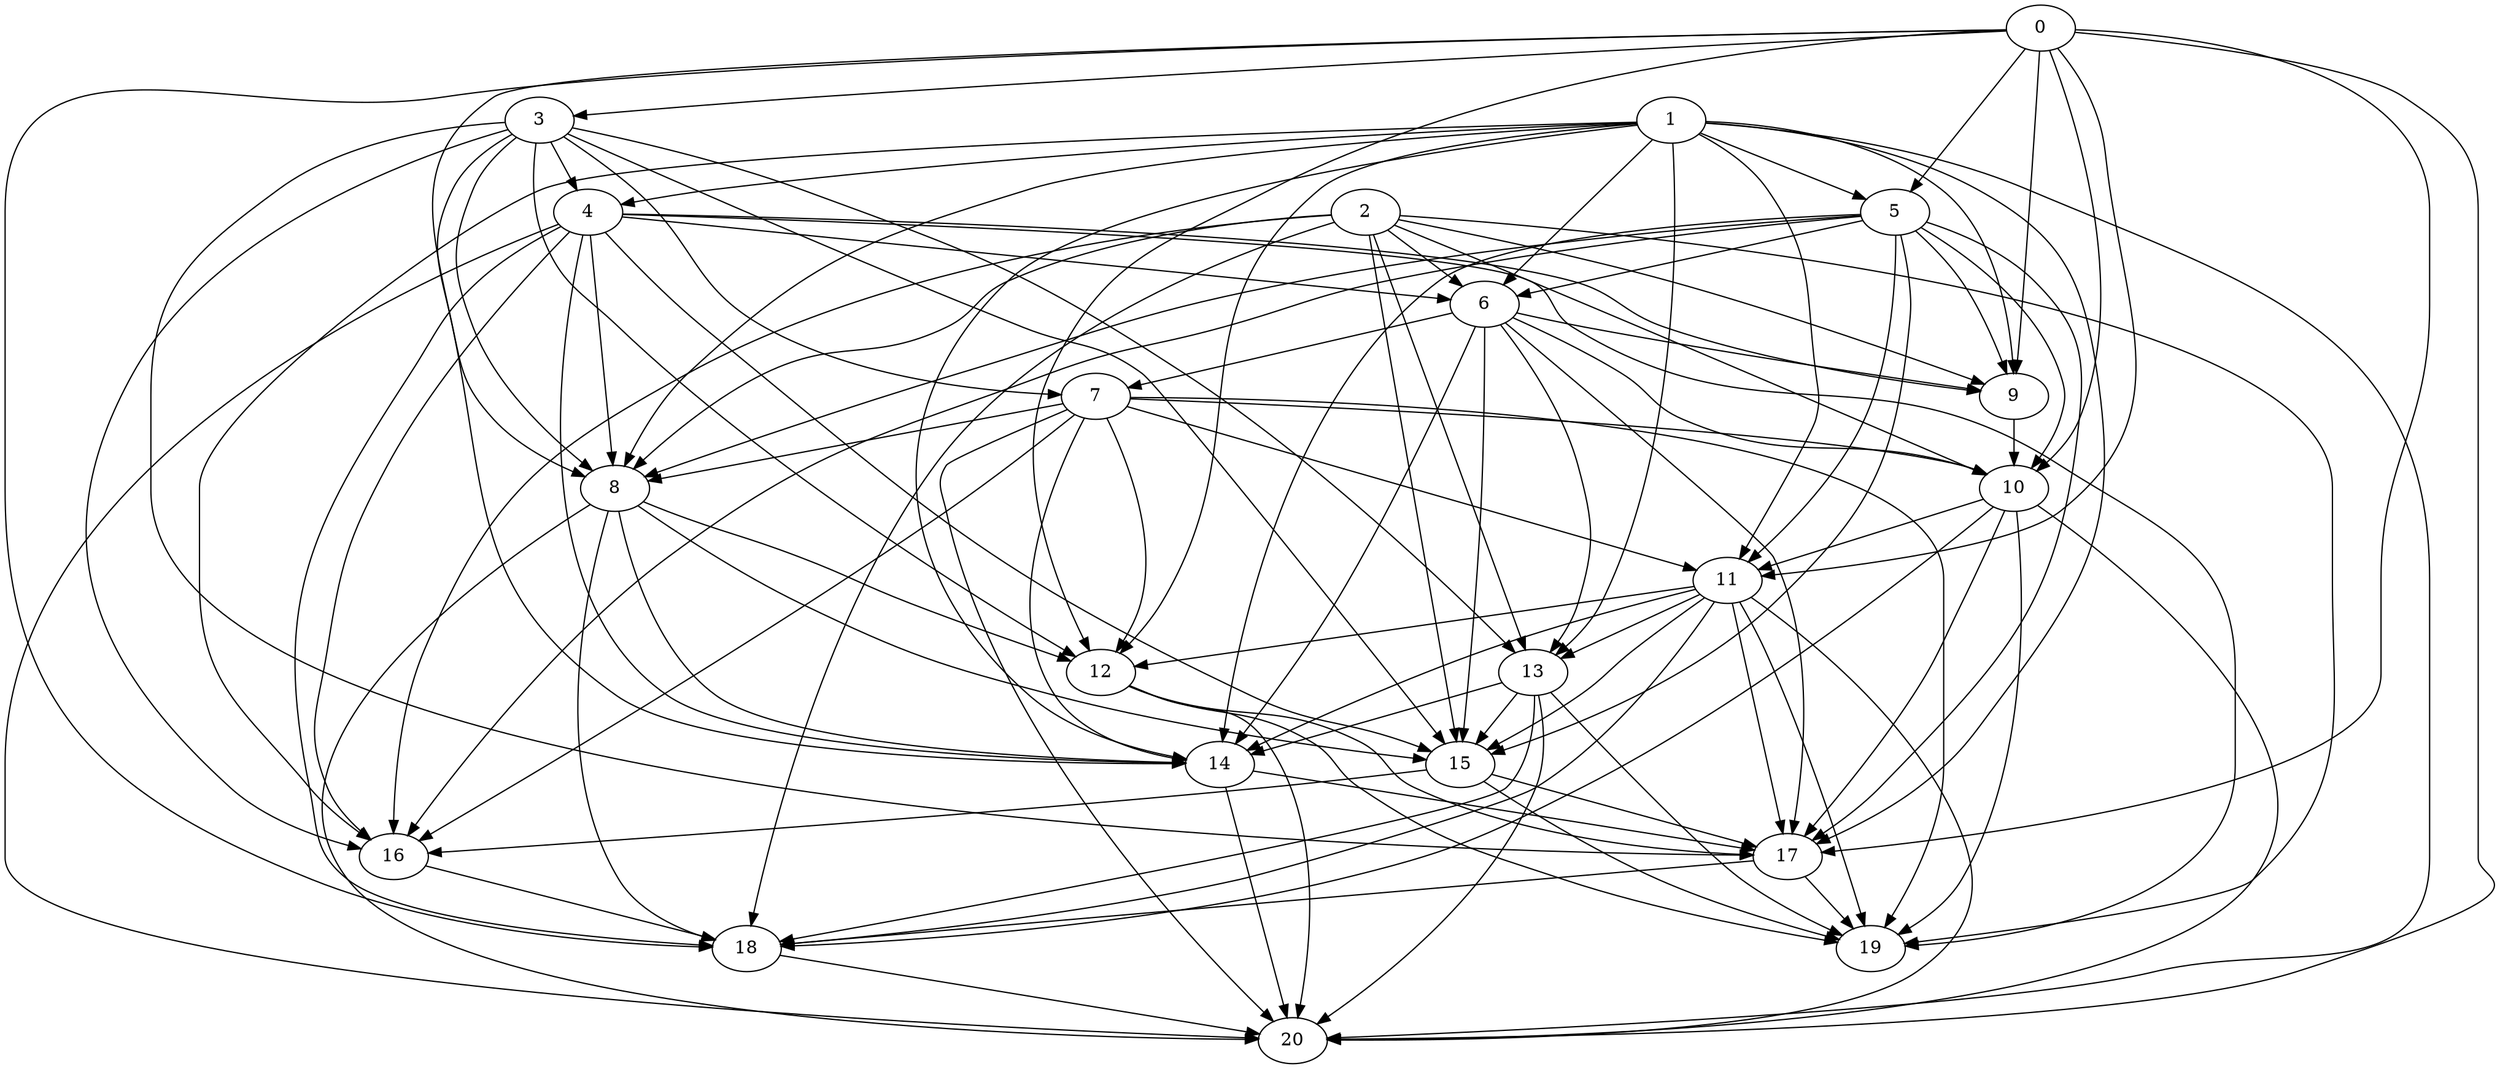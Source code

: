 digraph "Random_Nodes_21_Density_5.19_CCR_10.10_WeightType_Random" {
	graph ["Duplicate states"=0,
		GraphType=Random,
		"Max states in OPEN"=0,
		Modes="120000ms; topo-ordered tasks, ; Pruning: task equivalence, fixed order ready list, ; F-value: ; Optimisation: best schedule length (\
SL) optimisation on equal, ",
		NumberOfTasks=21,
		"Pruned using list schedule length"=176603,
		"States removed from OPEN"=0,
		TargetSystem="Homogeneous-2",
		"Time to schedule (ms)"=1912,
		"Total idle time"=90,
		"Total schedule length"=132,
		"Total sequential time"=147,
		"Total states created"=796390
	];
	0	["Finish time"=9,
		Processor=0,
		"Start time"=0,
		Weight=9];
	3	["Finish time"=19,
		Processor=0,
		"Start time"=9,
		Weight=10];
	0 -> 3	[Weight=18];
	5	["Finish time"=35,
		Processor=0,
		"Start time"=28,
		Weight=7];
	0 -> 5	[Weight=14];
	9	["Finish time"=48,
		Processor=0,
		"Start time"=45,
		Weight=3];
	0 -> 9	[Weight=5];
	10	["Finish time"=70,
		Processor=0,
		"Start time"=61,
		Weight=9];
	0 -> 10	[Weight=12];
	11	["Finish time"=75,
		Processor=0,
		"Start time"=70,
		Weight=5];
	0 -> 11	[Weight=23];
	8	["Finish time"=61,
		Processor=0,
		"Start time"=57,
		Weight=4];
	0 -> 8	[Weight=9];
	12	["Finish time"=104,
		Processor=0,
		"Start time"=94,
		Weight=10];
	0 -> 12	[Weight=9];
	17	["Finish time"=113,
		Processor=0,
		"Start time"=104,
		Weight=9];
	0 -> 17	[Weight=12];
	18	["Finish time"=127,
		Processor=0,
		"Start time"=119,
		Weight=8];
	0 -> 18	[Weight=18];
	20	["Finish time"=132,
		Processor=0,
		"Start time"=127,
		Weight=5];
	0 -> 20	[Weight=21];
	4	["Finish time"=28,
		Processor=0,
		"Start time"=19,
		Weight=9];
	3 -> 4	[Weight=21];
	7	["Finish time"=57,
		Processor=0,
		"Start time"=48,
		Weight=9];
	3 -> 7	[Weight=7];
	13	["Finish time"=82,
		Processor=0,
		"Start time"=75,
		Weight=7];
	3 -> 13	[Weight=14];
	3 -> 8	[Weight=16];
	15	["Finish time"=92,
		Processor=0,
		"Start time"=82,
		Weight=10];
	3 -> 15	[Weight=7];
	3 -> 12	[Weight=9];
	14	["Finish time"=94,
		Processor=0,
		"Start time"=92,
		Weight=2];
	3 -> 14	[Weight=21];
	3 -> 17	[Weight=14];
	16	["Finish time"=105,
		Processor=1,
		"Start time"=97,
		Weight=8];
	3 -> 16	[Weight=5];
	1	["Finish time"=2,
		Processor=1,
		"Start time"=0,
		Weight=2];
	1 -> 5	[Weight=18];
	1 -> 4	[Weight=9];
	6	["Finish time"=45,
		Processor=0,
		"Start time"=35,
		Weight=10];
	1 -> 6	[Weight=21];
	1 -> 9	[Weight=7];
	1 -> 11	[Weight=12];
	1 -> 13	[Weight=18];
	1 -> 8	[Weight=16];
	1 -> 12	[Weight=23];
	1 -> 14	[Weight=14];
	1 -> 17	[Weight=12];
	1 -> 16	[Weight=9];
	1 -> 20	[Weight=21];
	2	["Finish time"=11,
		Processor=1,
		"Start time"=2,
		Weight=9];
	2 -> 6	[Weight=12];
	2 -> 9	[Weight=7];
	2 -> 10	[Weight=9];
	2 -> 13	[Weight=7];
	2 -> 8	[Weight=14];
	2 -> 15	[Weight=7];
	2 -> 16	[Weight=12];
	2 -> 18	[Weight=21];
	19	["Finish time"=115,
		Processor=0,
		"Start time"=113,
		Weight=2];
	2 -> 19	[Weight=21];
	5 -> 6	[Weight=14];
	5 -> 9	[Weight=21];
	5 -> 10	[Weight=16];
	5 -> 11	[Weight=5];
	5 -> 8	[Weight=14];
	5 -> 15	[Weight=5];
	5 -> 14	[Weight=21];
	5 -> 17	[Weight=7];
	5 -> 16	[Weight=9];
	4 -> 6	[Weight=9];
	4 -> 9	[Weight=9];
	4 -> 8	[Weight=12];
	4 -> 15	[Weight=14];
	4 -> 14	[Weight=9];
	4 -> 16	[Weight=5];
	4 -> 18	[Weight=5];
	4 -> 20	[Weight=16];
	4 -> 19	[Weight=7];
	6 -> 7	[Weight=16];
	6 -> 9	[Weight=7];
	6 -> 10	[Weight=7];
	6 -> 13	[Weight=5];
	6 -> 15	[Weight=7];
	6 -> 14	[Weight=5];
	6 -> 17	[Weight=21];
	7 -> 10	[Weight=16];
	7 -> 11	[Weight=21];
	7 -> 8	[Weight=21];
	7 -> 12	[Weight=5];
	7 -> 14	[Weight=12];
	7 -> 16	[Weight=16];
	7 -> 20	[Weight=14];
	7 -> 19	[Weight=16];
	9 -> 10	[Weight=21];
	10 -> 11	[Weight=23];
	10 -> 17	[Weight=7];
	10 -> 18	[Weight=14];
	10 -> 20	[Weight=16];
	10 -> 19	[Weight=21];
	11 -> 13	[Weight=16];
	11 -> 15	[Weight=12];
	11 -> 12	[Weight=21];
	11 -> 14	[Weight=5];
	11 -> 17	[Weight=23];
	11 -> 18	[Weight=16];
	11 -> 20	[Weight=9];
	11 -> 19	[Weight=12];
	13 -> 15	[Weight=14];
	13 -> 14	[Weight=7];
	13 -> 18	[Weight=21];
	13 -> 20	[Weight=21];
	13 -> 19	[Weight=23];
	8 -> 15	[Weight=16];
	8 -> 12	[Weight=16];
	8 -> 14	[Weight=21];
	8 -> 18	[Weight=18];
	8 -> 20	[Weight=7];
	15 -> 17	[Weight=21];
	15 -> 16	[Weight=5];
	15 -> 19	[Weight=12];
	12 -> 17	[Weight=14];
	12 -> 20	[Weight=23];
	12 -> 19	[Weight=5];
	14 -> 17	[Weight=21];
	14 -> 20	[Weight=9];
	17 -> 18	[Weight=18];
	17 -> 19	[Weight=21];
	16 -> 18	[Weight=14];
	18 -> 20	[Weight=9];
}
